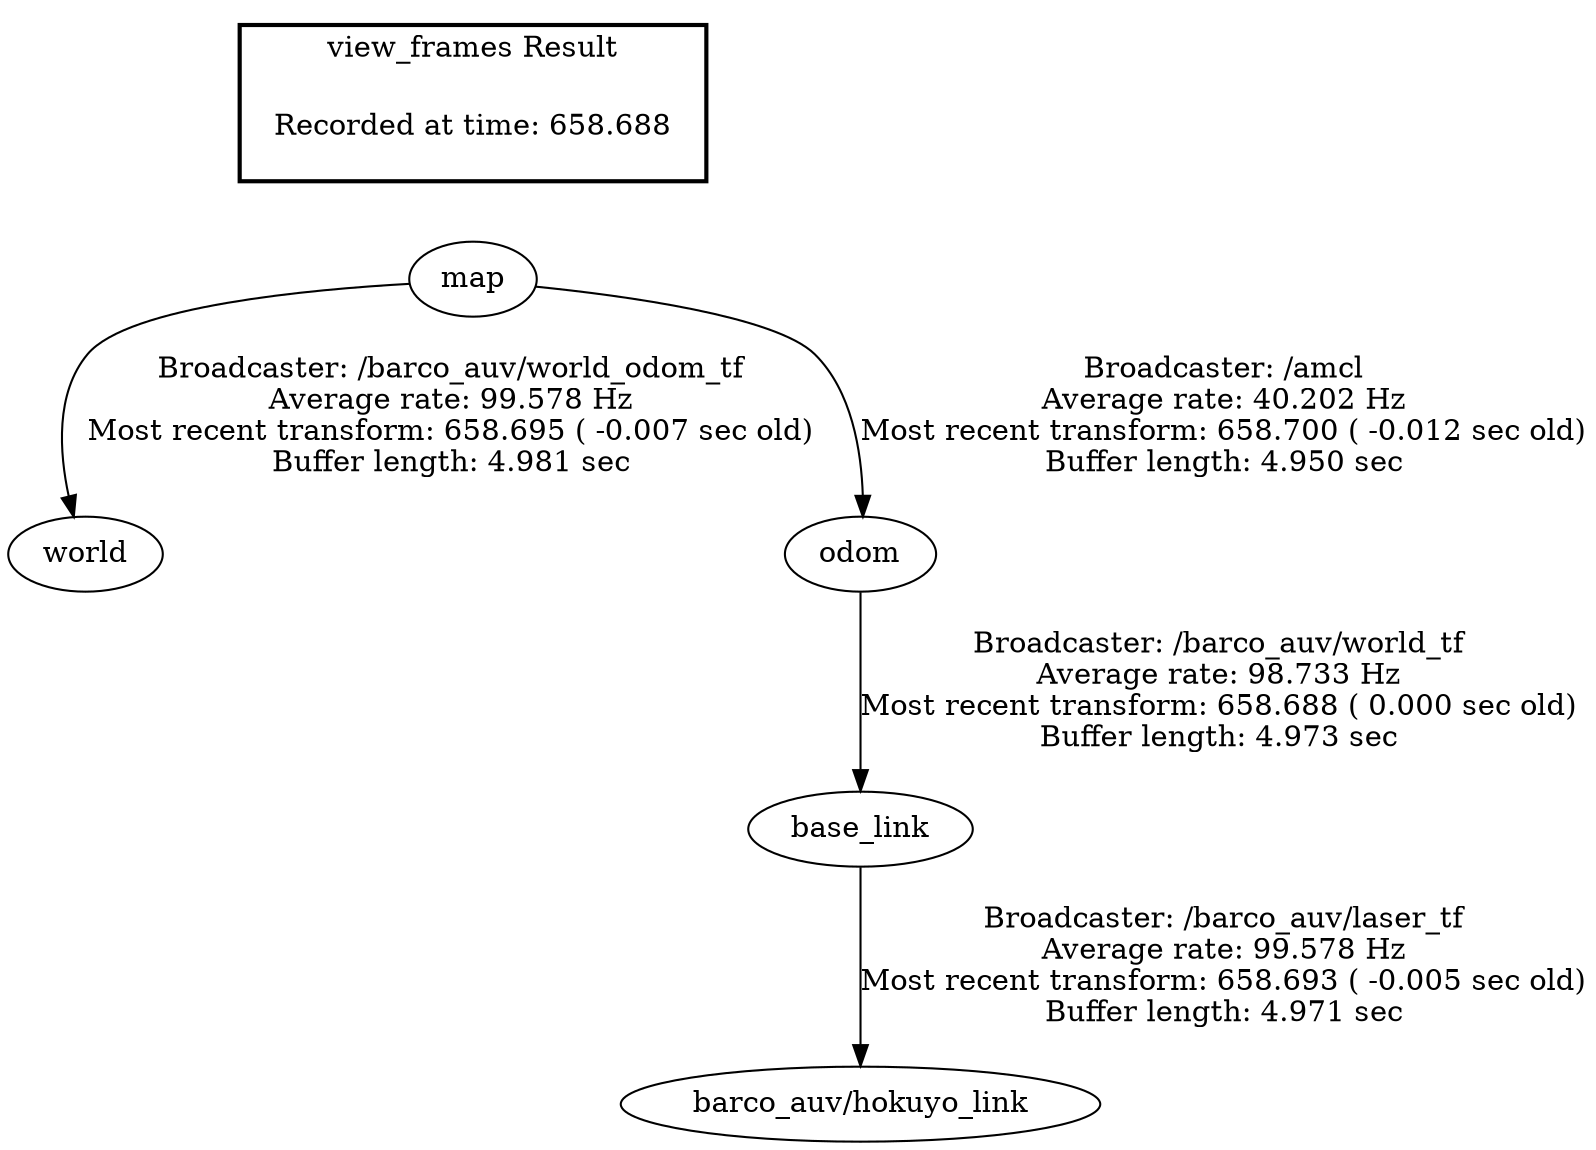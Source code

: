 digraph G {
"map" -> "world"[label="Broadcaster: /barco_auv/world_odom_tf\nAverage rate: 99.578 Hz\nMost recent transform: 658.695 ( -0.007 sec old)\nBuffer length: 4.981 sec\n"];
"base_link" -> "barco_auv/hokuyo_link"[label="Broadcaster: /barco_auv/laser_tf\nAverage rate: 99.578 Hz\nMost recent transform: 658.693 ( -0.005 sec old)\nBuffer length: 4.971 sec\n"];
"odom" -> "base_link"[label="Broadcaster: /barco_auv/world_tf\nAverage rate: 98.733 Hz\nMost recent transform: 658.688 ( 0.000 sec old)\nBuffer length: 4.973 sec\n"];
"map" -> "odom"[label="Broadcaster: /amcl\nAverage rate: 40.202 Hz\nMost recent transform: 658.700 ( -0.012 sec old)\nBuffer length: 4.950 sec\n"];
edge [style=invis];
 subgraph cluster_legend { style=bold; color=black; label ="view_frames Result";
"Recorded at time: 658.688"[ shape=plaintext ] ;
 }->"map";
}